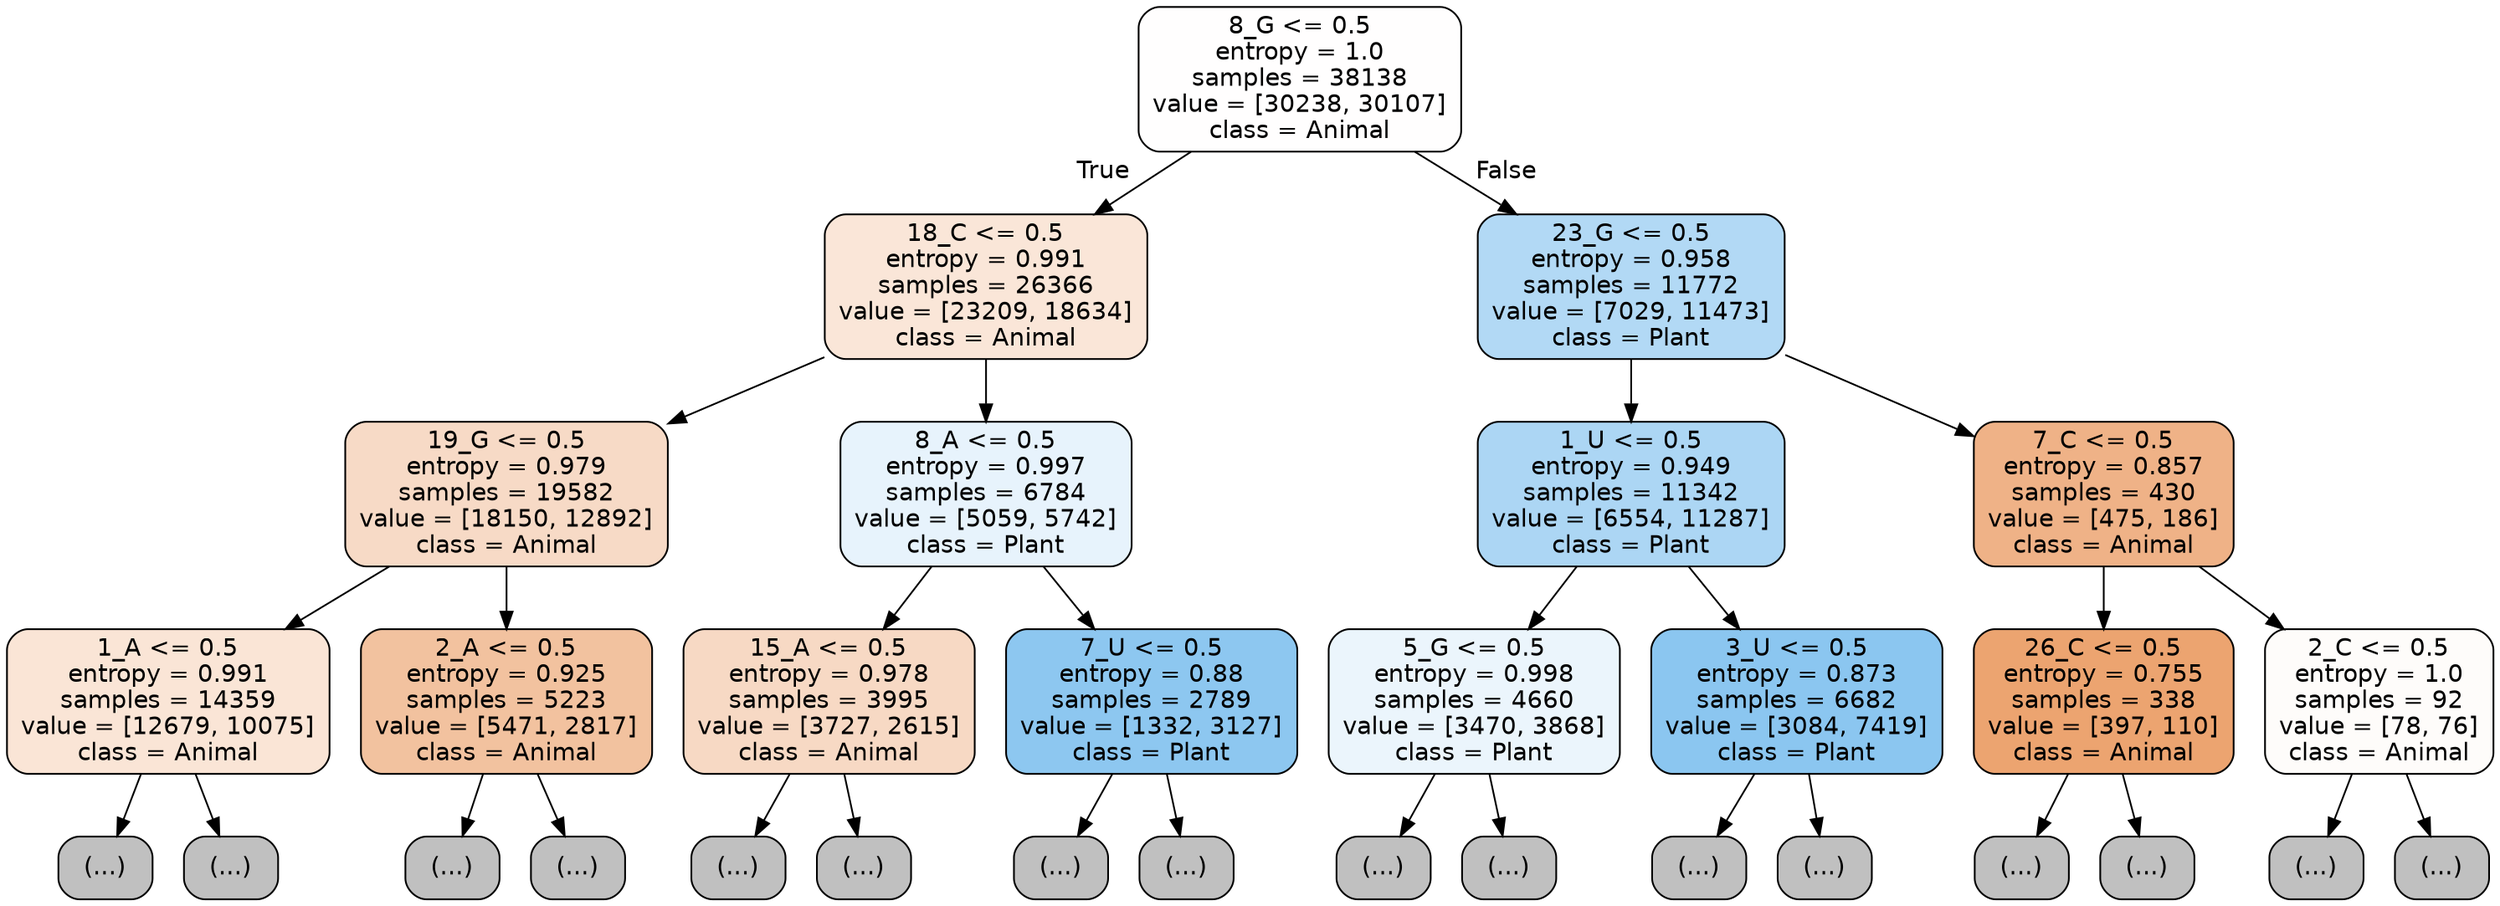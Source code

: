 digraph Tree {
node [shape=box, style="filled, rounded", color="black", fontname="helvetica"] ;
edge [fontname="helvetica"] ;
0 [label="8_G <= 0.5\nentropy = 1.0\nsamples = 38138\nvalue = [30238, 30107]\nclass = Animal", fillcolor="#fffefe"] ;
1 [label="18_C <= 0.5\nentropy = 0.991\nsamples = 26366\nvalue = [23209, 18634]\nclass = Animal", fillcolor="#fae6d8"] ;
0 -> 1 [labeldistance=2.5, labelangle=45, headlabel="True"] ;
2 [label="19_G <= 0.5\nentropy = 0.979\nsamples = 19582\nvalue = [18150, 12892]\nclass = Animal", fillcolor="#f7dac6"] ;
1 -> 2 ;
3 [label="1_A <= 0.5\nentropy = 0.991\nsamples = 14359\nvalue = [12679, 10075]\nclass = Animal", fillcolor="#fae5d6"] ;
2 -> 3 ;
4 [label="(...)", fillcolor="#C0C0C0"] ;
3 -> 4 ;
5221 [label="(...)", fillcolor="#C0C0C0"] ;
3 -> 5221 ;
7014 [label="2_A <= 0.5\nentropy = 0.925\nsamples = 5223\nvalue = [5471, 2817]\nclass = Animal", fillcolor="#f2c29f"] ;
2 -> 7014 ;
7015 [label="(...)", fillcolor="#C0C0C0"] ;
7014 -> 7015 ;
9014 [label="(...)", fillcolor="#C0C0C0"] ;
7014 -> 9014 ;
9689 [label="8_A <= 0.5\nentropy = 0.997\nsamples = 6784\nvalue = [5059, 5742]\nclass = Plant", fillcolor="#e7f3fc"] ;
1 -> 9689 ;
9690 [label="15_A <= 0.5\nentropy = 0.978\nsamples = 3995\nvalue = [3727, 2615]\nclass = Animal", fillcolor="#f7d9c4"] ;
9689 -> 9690 ;
9691 [label="(...)", fillcolor="#C0C0C0"] ;
9690 -> 9691 ;
11280 [label="(...)", fillcolor="#C0C0C0"] ;
9690 -> 11280 ;
11713 [label="7_U <= 0.5\nentropy = 0.88\nsamples = 2789\nvalue = [1332, 3127]\nclass = Plant", fillcolor="#8dc7f0"] ;
9689 -> 11713 ;
11714 [label="(...)", fillcolor="#C0C0C0"] ;
11713 -> 11714 ;
12423 [label="(...)", fillcolor="#C0C0C0"] ;
11713 -> 12423 ;
12556 [label="23_G <= 0.5\nentropy = 0.958\nsamples = 11772\nvalue = [7029, 11473]\nclass = Plant", fillcolor="#b2d9f5"] ;
0 -> 12556 [labeldistance=2.5, labelangle=-45, headlabel="False"] ;
12557 [label="1_U <= 0.5\nentropy = 0.949\nsamples = 11342\nvalue = [6554, 11287]\nclass = Plant", fillcolor="#acd6f4"] ;
12556 -> 12557 ;
12558 [label="5_G <= 0.5\nentropy = 0.998\nsamples = 4660\nvalue = [3470, 3868]\nclass = Plant", fillcolor="#ebf5fc"] ;
12557 -> 12558 ;
12559 [label="(...)", fillcolor="#C0C0C0"] ;
12558 -> 12559 ;
14244 [label="(...)", fillcolor="#C0C0C0"] ;
12558 -> 14244 ;
14947 [label="3_U <= 0.5\nentropy = 0.873\nsamples = 6682\nvalue = [3084, 7419]\nclass = Plant", fillcolor="#8bc6f0"] ;
12557 -> 14947 ;
14948 [label="(...)", fillcolor="#C0C0C0"] ;
14947 -> 14948 ;
16395 [label="(...)", fillcolor="#C0C0C0"] ;
14947 -> 16395 ;
16816 [label="7_C <= 0.5\nentropy = 0.857\nsamples = 430\nvalue = [475, 186]\nclass = Animal", fillcolor="#efb287"] ;
12556 -> 16816 ;
16817 [label="26_C <= 0.5\nentropy = 0.755\nsamples = 338\nvalue = [397, 110]\nclass = Animal", fillcolor="#eca470"] ;
16816 -> 16817 ;
16818 [label="(...)", fillcolor="#C0C0C0"] ;
16817 -> 16818 ;
16971 [label="(...)", fillcolor="#C0C0C0"] ;
16817 -> 16971 ;
16972 [label="2_C <= 0.5\nentropy = 1.0\nsamples = 92\nvalue = [78, 76]\nclass = Animal", fillcolor="#fefcfa"] ;
16816 -> 16972 ;
16973 [label="(...)", fillcolor="#C0C0C0"] ;
16972 -> 16973 ;
17002 [label="(...)", fillcolor="#C0C0C0"] ;
16972 -> 17002 ;
}